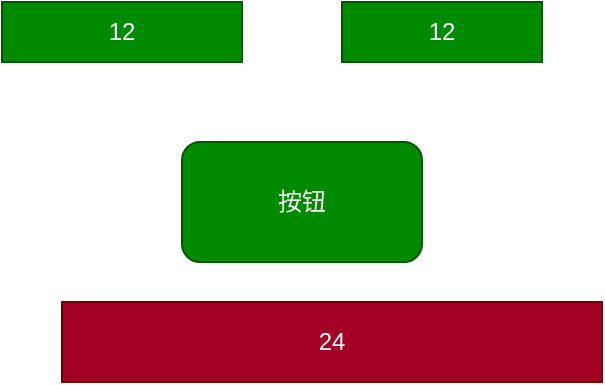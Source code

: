 <mxfile version="13.6.5">
    <diagram id="HOcgkfu1qyiehtoI5ZfT" name="第 1 页">
        <mxGraphModel dx="375" dy="276" grid="1" gridSize="10" guides="1" tooltips="1" connect="1" arrows="1" fold="1" page="1" pageScale="1" pageWidth="827" pageHeight="1169" math="0" shadow="0">
            <root>
                <mxCell id="0"/>
                <mxCell id="1" parent="0"/>
                <mxCell id="2" value="12" style="rounded=0;whiteSpace=wrap;html=1;fillColor=#008a00;strokeColor=#005700;fontColor=#ffffff;" vertex="1" parent="1">
                    <mxGeometry x="40" y="50" width="120" height="30" as="geometry"/>
                </mxCell>
                <mxCell id="3" value="12" style="rounded=0;whiteSpace=wrap;html=1;fillColor=#008a00;strokeColor=#005700;fontColor=#ffffff;" vertex="1" parent="1">
                    <mxGeometry x="210" y="50" width="100" height="30" as="geometry"/>
                </mxCell>
                <mxCell id="4" value="按钮" style="rounded=1;whiteSpace=wrap;html=1;fillColor=#008a00;strokeColor=#005700;fontColor=#ffffff;" vertex="1" parent="1">
                    <mxGeometry x="130" y="120" width="120" height="60" as="geometry"/>
                </mxCell>
                <mxCell id="5" value="24" style="rounded=0;whiteSpace=wrap;html=1;fillColor=#a20025;strokeColor=#6F0000;fontColor=#ffffff;" vertex="1" parent="1">
                    <mxGeometry x="70" y="200" width="270" height="40" as="geometry"/>
                </mxCell>
            </root>
        </mxGraphModel>
    </diagram>
</mxfile>